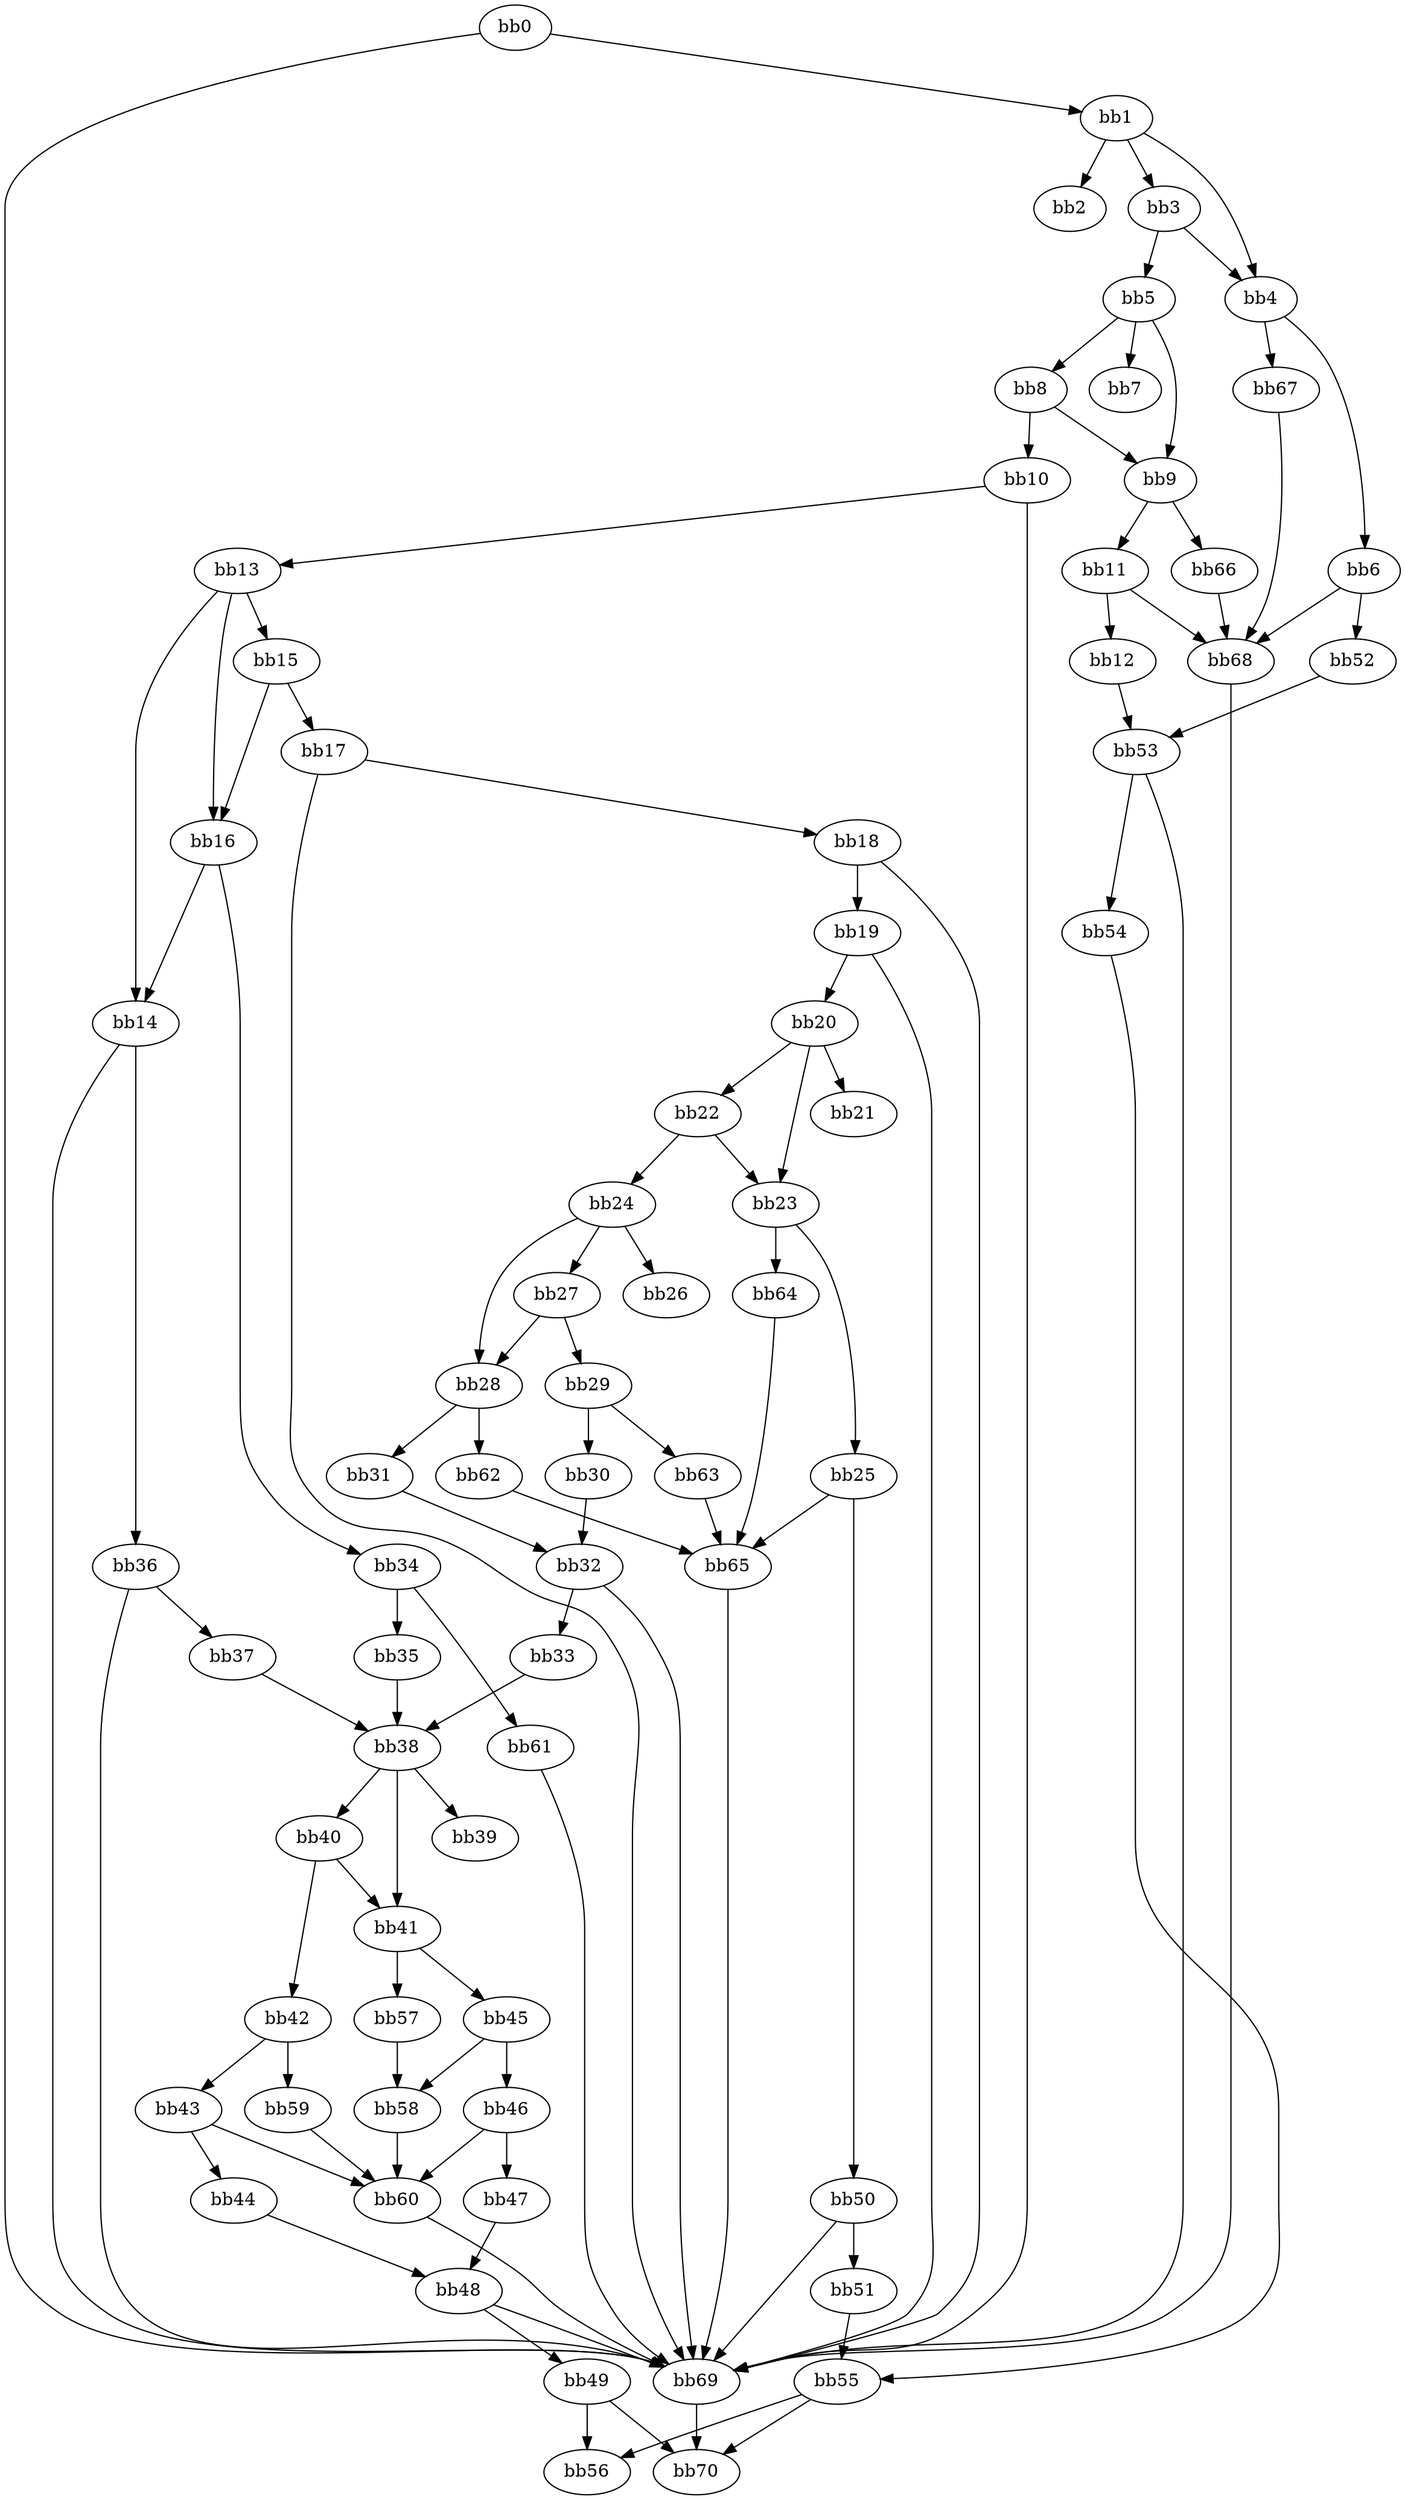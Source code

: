 digraph {
    0 [ label = "bb0\l" ]
    1 [ label = "bb1\l" ]
    2 [ label = "bb2\l" ]
    3 [ label = "bb3\l" ]
    4 [ label = "bb4\l" ]
    5 [ label = "bb5\l" ]
    6 [ label = "bb6\l" ]
    7 [ label = "bb7\l" ]
    8 [ label = "bb8\l" ]
    9 [ label = "bb9\l" ]
    10 [ label = "bb10\l" ]
    11 [ label = "bb11\l" ]
    12 [ label = "bb12\l" ]
    13 [ label = "bb13\l" ]
    14 [ label = "bb14\l" ]
    15 [ label = "bb15\l" ]
    16 [ label = "bb16\l" ]
    17 [ label = "bb17\l" ]
    18 [ label = "bb18\l" ]
    19 [ label = "bb19\l" ]
    20 [ label = "bb20\l" ]
    21 [ label = "bb21\l" ]
    22 [ label = "bb22\l" ]
    23 [ label = "bb23\l" ]
    24 [ label = "bb24\l" ]
    25 [ label = "bb25\l" ]
    26 [ label = "bb26\l" ]
    27 [ label = "bb27\l" ]
    28 [ label = "bb28\l" ]
    29 [ label = "bb29\l" ]
    30 [ label = "bb30\l" ]
    31 [ label = "bb31\l" ]
    32 [ label = "bb32\l" ]
    33 [ label = "bb33\l" ]
    34 [ label = "bb34\l" ]
    35 [ label = "bb35\l" ]
    36 [ label = "bb36\l" ]
    37 [ label = "bb37\l" ]
    38 [ label = "bb38\l" ]
    39 [ label = "bb39\l" ]
    40 [ label = "bb40\l" ]
    41 [ label = "bb41\l" ]
    42 [ label = "bb42\l" ]
    43 [ label = "bb43\l" ]
    44 [ label = "bb44\l" ]
    45 [ label = "bb45\l" ]
    46 [ label = "bb46\l" ]
    47 [ label = "bb47\l" ]
    48 [ label = "bb48\l" ]
    49 [ label = "bb49\l" ]
    50 [ label = "bb50\l" ]
    51 [ label = "bb51\l" ]
    52 [ label = "bb52\l" ]
    53 [ label = "bb53\l" ]
    54 [ label = "bb54\l" ]
    55 [ label = "bb55\l" ]
    56 [ label = "bb56\l" ]
    57 [ label = "bb57\l" ]
    58 [ label = "bb58\l" ]
    59 [ label = "bb59\l" ]
    60 [ label = "bb60\l" ]
    61 [ label = "bb61\l" ]
    62 [ label = "bb62\l" ]
    63 [ label = "bb63\l" ]
    64 [ label = "bb64\l" ]
    65 [ label = "bb65\l" ]
    66 [ label = "bb66\l" ]
    67 [ label = "bb67\l" ]
    68 [ label = "bb68\l" ]
    69 [ label = "bb69\l" ]
    70 [ label = "bb70\l" ]
    0 -> 1 [ ]
    0 -> 69 [ ]
    1 -> 2 [ ]
    1 -> 3 [ ]
    1 -> 4 [ ]
    3 -> 4 [ ]
    3 -> 5 [ ]
    4 -> 6 [ ]
    4 -> 67 [ ]
    5 -> 7 [ ]
    5 -> 8 [ ]
    5 -> 9 [ ]
    6 -> 52 [ ]
    6 -> 68 [ ]
    8 -> 9 [ ]
    8 -> 10 [ ]
    9 -> 11 [ ]
    9 -> 66 [ ]
    10 -> 13 [ ]
    10 -> 69 [ ]
    11 -> 12 [ ]
    11 -> 68 [ ]
    12 -> 53 [ ]
    13 -> 14 [ ]
    13 -> 15 [ ]
    13 -> 16 [ ]
    14 -> 36 [ ]
    14 -> 69 [ ]
    15 -> 16 [ ]
    15 -> 17 [ ]
    16 -> 14 [ ]
    16 -> 34 [ ]
    17 -> 18 [ ]
    17 -> 69 [ ]
    18 -> 19 [ ]
    18 -> 69 [ ]
    19 -> 20 [ ]
    19 -> 69 [ ]
    20 -> 21 [ ]
    20 -> 22 [ ]
    20 -> 23 [ ]
    22 -> 23 [ ]
    22 -> 24 [ ]
    23 -> 25 [ ]
    23 -> 64 [ ]
    24 -> 26 [ ]
    24 -> 27 [ ]
    24 -> 28 [ ]
    25 -> 50 [ ]
    25 -> 65 [ ]
    27 -> 28 [ ]
    27 -> 29 [ ]
    28 -> 31 [ ]
    28 -> 62 [ ]
    29 -> 30 [ ]
    29 -> 63 [ ]
    30 -> 32 [ ]
    31 -> 32 [ ]
    32 -> 33 [ ]
    32 -> 69 [ ]
    33 -> 38 [ ]
    34 -> 35 [ ]
    34 -> 61 [ ]
    35 -> 38 [ ]
    36 -> 37 [ ]
    36 -> 69 [ ]
    37 -> 38 [ ]
    38 -> 39 [ ]
    38 -> 40 [ ]
    38 -> 41 [ ]
    40 -> 41 [ ]
    40 -> 42 [ ]
    41 -> 45 [ ]
    41 -> 57 [ ]
    42 -> 43 [ ]
    42 -> 59 [ ]
    43 -> 44 [ ]
    43 -> 60 [ ]
    44 -> 48 [ ]
    45 -> 46 [ ]
    45 -> 58 [ ]
    46 -> 47 [ ]
    46 -> 60 [ ]
    47 -> 48 [ ]
    48 -> 49 [ ]
    48 -> 69 [ ]
    49 -> 56 [ ]
    49 -> 70 [ ]
    50 -> 51 [ ]
    50 -> 69 [ ]
    51 -> 55 [ ]
    52 -> 53 [ ]
    53 -> 54 [ ]
    53 -> 69 [ ]
    54 -> 55 [ ]
    55 -> 56 [ ]
    55 -> 70 [ ]
    57 -> 58 [ ]
    58 -> 60 [ ]
    59 -> 60 [ ]
    60 -> 69 [ ]
    61 -> 69 [ ]
    62 -> 65 [ ]
    63 -> 65 [ ]
    64 -> 65 [ ]
    65 -> 69 [ ]
    66 -> 68 [ ]
    67 -> 68 [ ]
    68 -> 69 [ ]
    69 -> 70 [ ]
}

